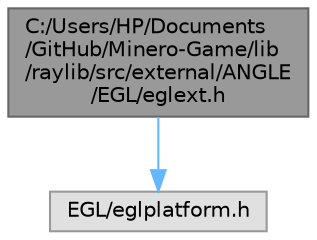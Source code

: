 digraph "C:/Users/HP/Documents/GitHub/Minero-Game/lib/raylib/src/external/ANGLE/EGL/eglext.h"
{
 // LATEX_PDF_SIZE
  bgcolor="transparent";
  edge [fontname=Helvetica,fontsize=10,labelfontname=Helvetica,labelfontsize=10];
  node [fontname=Helvetica,fontsize=10,shape=box,height=0.2,width=0.4];
  Node1 [id="Node000001",label="C:/Users/HP/Documents\l/GitHub/Minero-Game/lib\l/raylib/src/external/ANGLE\l/EGL/eglext.h",height=0.2,width=0.4,color="gray40", fillcolor="grey60", style="filled", fontcolor="black",tooltip=" "];
  Node1 -> Node2 [id="edge1_Node000001_Node000002",color="steelblue1",style="solid",tooltip=" "];
  Node2 [id="Node000002",label="EGL/eglplatform.h",height=0.2,width=0.4,color="grey60", fillcolor="#E0E0E0", style="filled",tooltip=" "];
}
